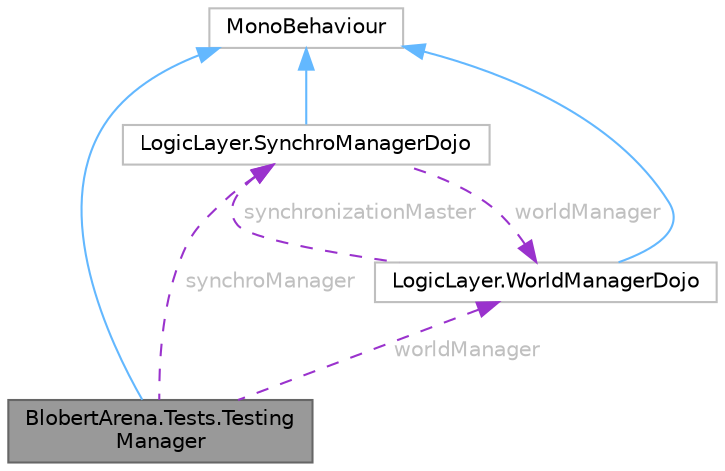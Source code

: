digraph "BlobertArena.Tests.TestingManager"
{
 // LATEX_PDF_SIZE
  bgcolor="transparent";
  edge [fontname=Helvetica,fontsize=10,labelfontname=Helvetica,labelfontsize=10];
  node [fontname=Helvetica,fontsize=10,shape=box,height=0.2,width=0.4];
  Node1 [id="Node000001",label="BlobertArena.Tests.Testing\lManager",height=0.2,width=0.4,color="gray40", fillcolor="grey60", style="filled", fontcolor="black",tooltip=" "];
  Node2 -> Node1 [id="edge1_Node000001_Node000002",dir="back",color="steelblue1",style="solid",tooltip=" "];
  Node2 [id="Node000002",label="MonoBehaviour",height=0.2,width=0.4,color="grey75", fillcolor="white", style="filled",tooltip=" "];
  Node3 -> Node1 [id="edge2_Node000001_Node000003",dir="back",color="darkorchid3",style="dashed",tooltip=" ",label=" synchroManager",fontcolor="grey" ];
  Node3 [id="Node000003",label="LogicLayer.SynchroManagerDojo",height=0.2,width=0.4,color="grey75", fillcolor="white", style="filled",URL="$class_logic_layer_1_1_synchro_manager_dojo.html",tooltip=" "];
  Node2 -> Node3 [id="edge3_Node000003_Node000002",dir="back",color="steelblue1",style="solid",tooltip=" "];
  Node4 -> Node3 [id="edge4_Node000003_Node000004",dir="back",color="darkorchid3",style="dashed",tooltip=" ",label=" worldManager",fontcolor="grey" ];
  Node4 [id="Node000004",label="LogicLayer.WorldManagerDojo",height=0.2,width=0.4,color="grey75", fillcolor="white", style="filled",URL="$class_logic_layer_1_1_world_manager_dojo.html",tooltip=" "];
  Node2 -> Node4 [id="edge5_Node000004_Node000002",dir="back",color="steelblue1",style="solid",tooltip=" "];
  Node3 -> Node4 [id="edge6_Node000004_Node000003",dir="back",color="darkorchid3",style="dashed",tooltip=" ",label=" synchronizationMaster",fontcolor="grey" ];
  Node4 -> Node1 [id="edge7_Node000001_Node000004",dir="back",color="darkorchid3",style="dashed",tooltip=" ",label=" worldManager",fontcolor="grey" ];
}
